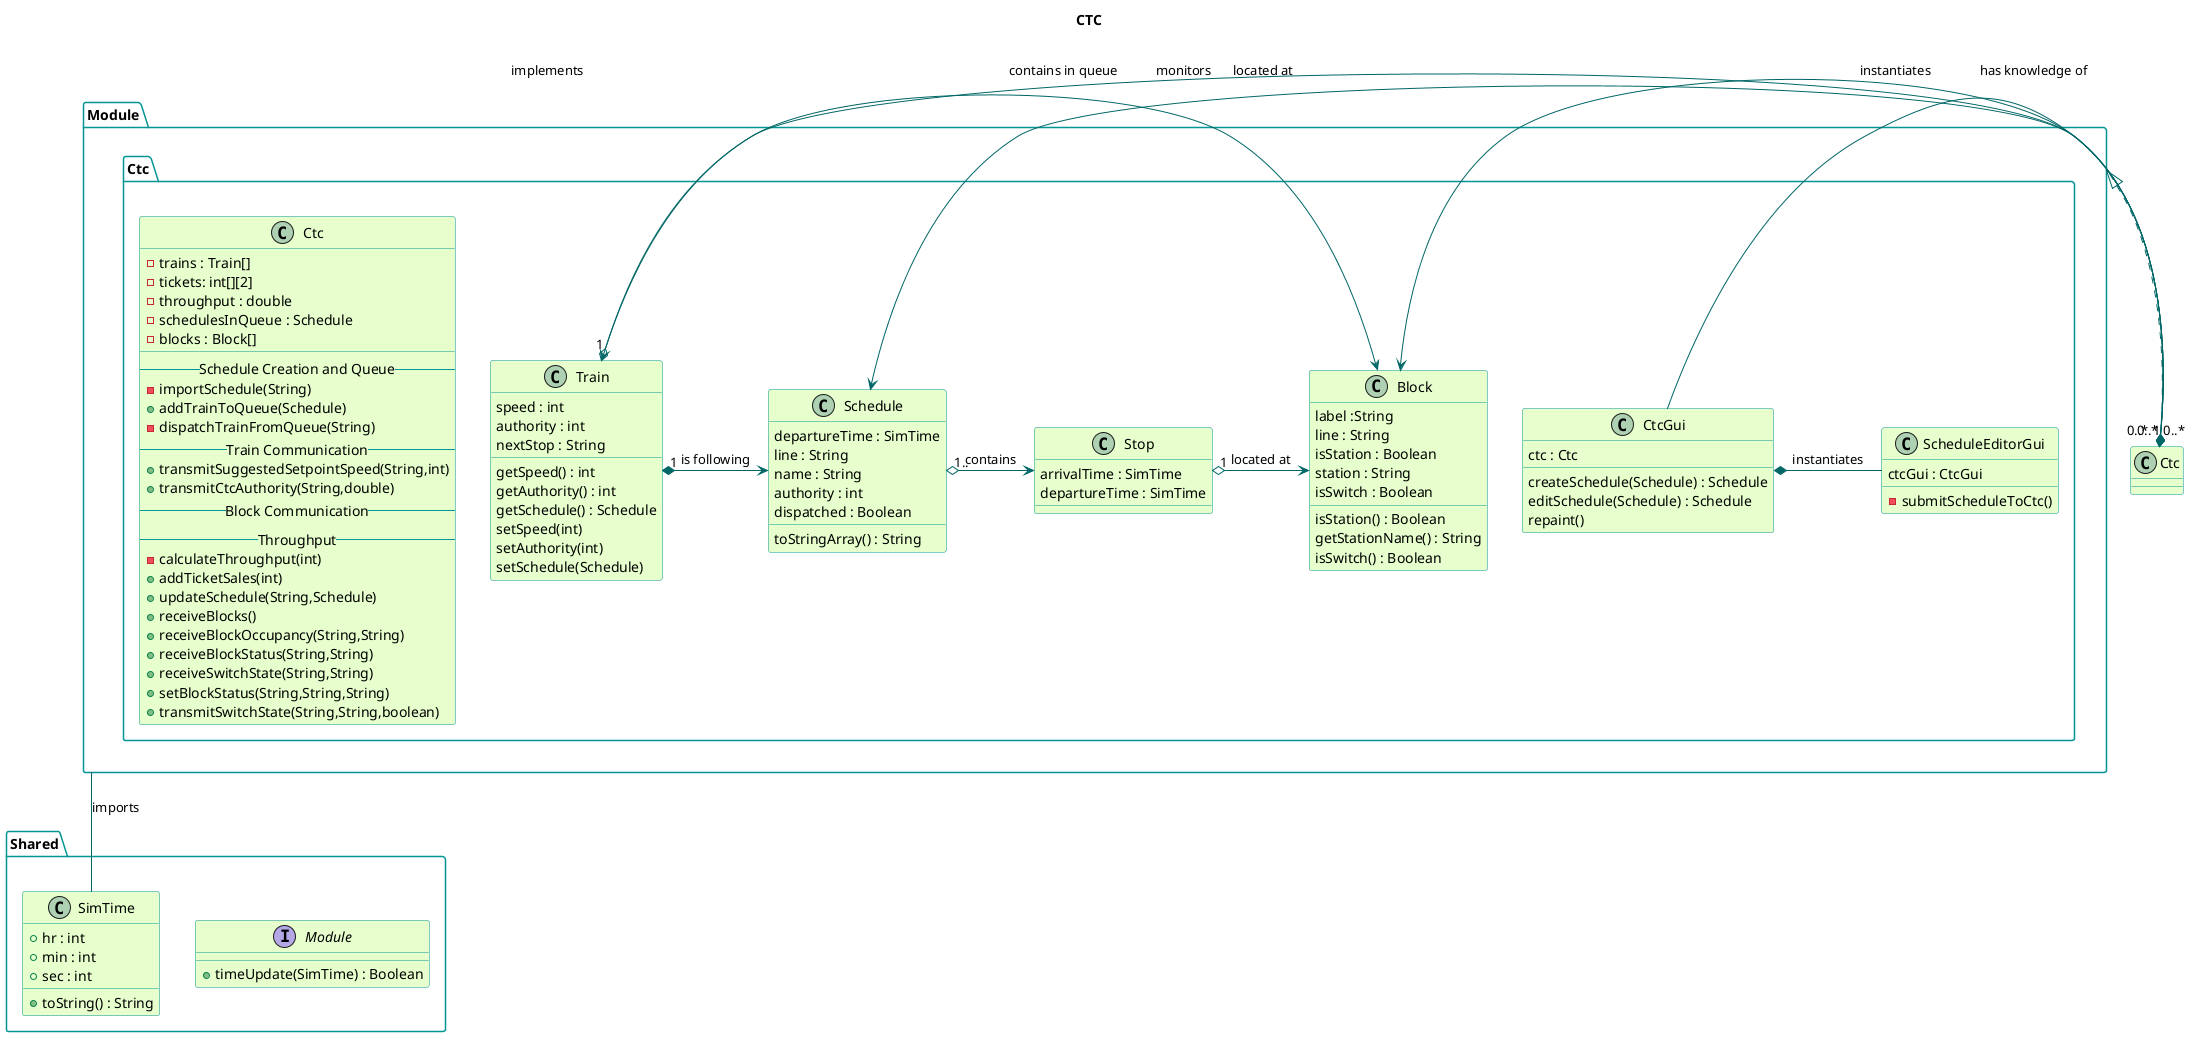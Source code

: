 @startuml

title CTC
skinparam backgroundColor transparent
skinparam classBackgroundColor #e6ffcc
skinparam classBorderColor 	#049595
skinparam packageBorderCOlor  #049595
skinparam arrowColor #006666


package Shared{
  interface Module{
    +timeUpdate(SimTime) : Boolean
  }
  class SimTime{
    +hr : int
    +min : int
    +sec : int
    +toString() : String
  }
}
package Module.Ctc {
  class Ctc {
    -trains : Train[]
    -tickets: int[][2]
    -throughput : double
    -schedulesInQueue : Schedule
    -blocks : Block[]
    __
    --Schedule Creation and Queue--
    -importSchedule(String)
    +addTrainToQueue(Schedule)
    -dispatchTrainFromQueue(String)
    --Train Communication--
    +transmitSuggestedSetpointSpeed(String,int)
    +transmitCtcAuthority(String,double)
    --Block Communication--
    --Throughput--
    -calculateThroughput(int)
    +addTicketSales(int)
    +updateSchedule(String,Schedule)
    +receiveBlocks()
    +receiveBlockOccupancy(String,String)
    +receiveBlockStatus(String,String)
    +receiveSwitchState(String,String)
    +setBlockStatus(String,String,String)
    +transmitSwitchState(String,String,boolean)
  }

  class Train{
    speed : int
    authority : int
    nextStop : String
    getSpeed() : int
    getAuthority() : int
    getSchedule() : Schedule
    setSpeed(int)
    setAuthority(int)
    setSchedule(Schedule)
  }
  class CtcGui {
    ctc : Ctc
    createSchedule(Schedule) : Schedule
    editSchedule(Schedule) : Schedule
    repaint()
  }
  class ScheduleEditorGui {
    ctcGui : CtcGui
    -submitScheduleToCtc()
  }
  class Schedule {
    departureTime : SimTime
    line : String
    name : String
    authority : int
    dispatched : Boolean
    toStringArray() : String
  }
  class Stop {
    arrivalTime : SimTime
    departureTime : SimTime
  }
  class Block{
    label :String
    line : String
    isStation : Boolean
    station : String
    isSwitch : Boolean
    isStation() : Boolean
    getStationName() : String
    isSwitch() : Boolean
  }
}

Module--SimTime : imports

Module <|. Ctc : implements

Ctc "0..*" o-> Block : has knowledge of
Ctc "0..*" o-> Schedule : contains in queue
Ctc "0..*" o--> Train : monitors
Ctc "1" *- CtcGui : instantiates

CtcGui *- ScheduleEditorGui : instantiates

Schedule "1.." o-> Stop : contains
Stop "1" o-> Block : located at

Train "1" *-> Schedule : is following
Train "1" o-> Block : located at

@enduml
